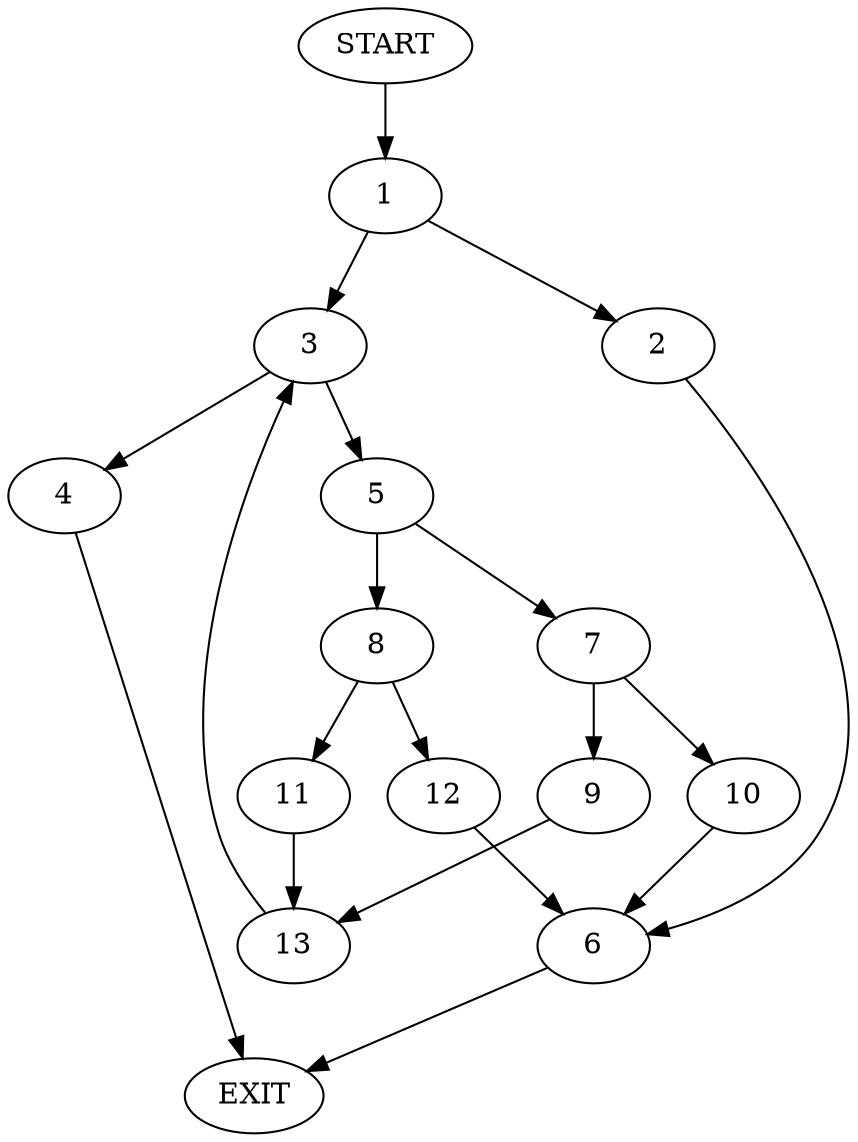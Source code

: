 digraph {
0 [label="START"]
14 [label="EXIT"]
0 -> 1
1 -> 2
1 -> 3
3 -> 4
3 -> 5
2 -> 6
6 -> 14
4 -> 14
5 -> 7
5 -> 8
7 -> 9
7 -> 10
8 -> 11
8 -> 12
10 -> 6
9 -> 13
13 -> 3
11 -> 13
12 -> 6
}
